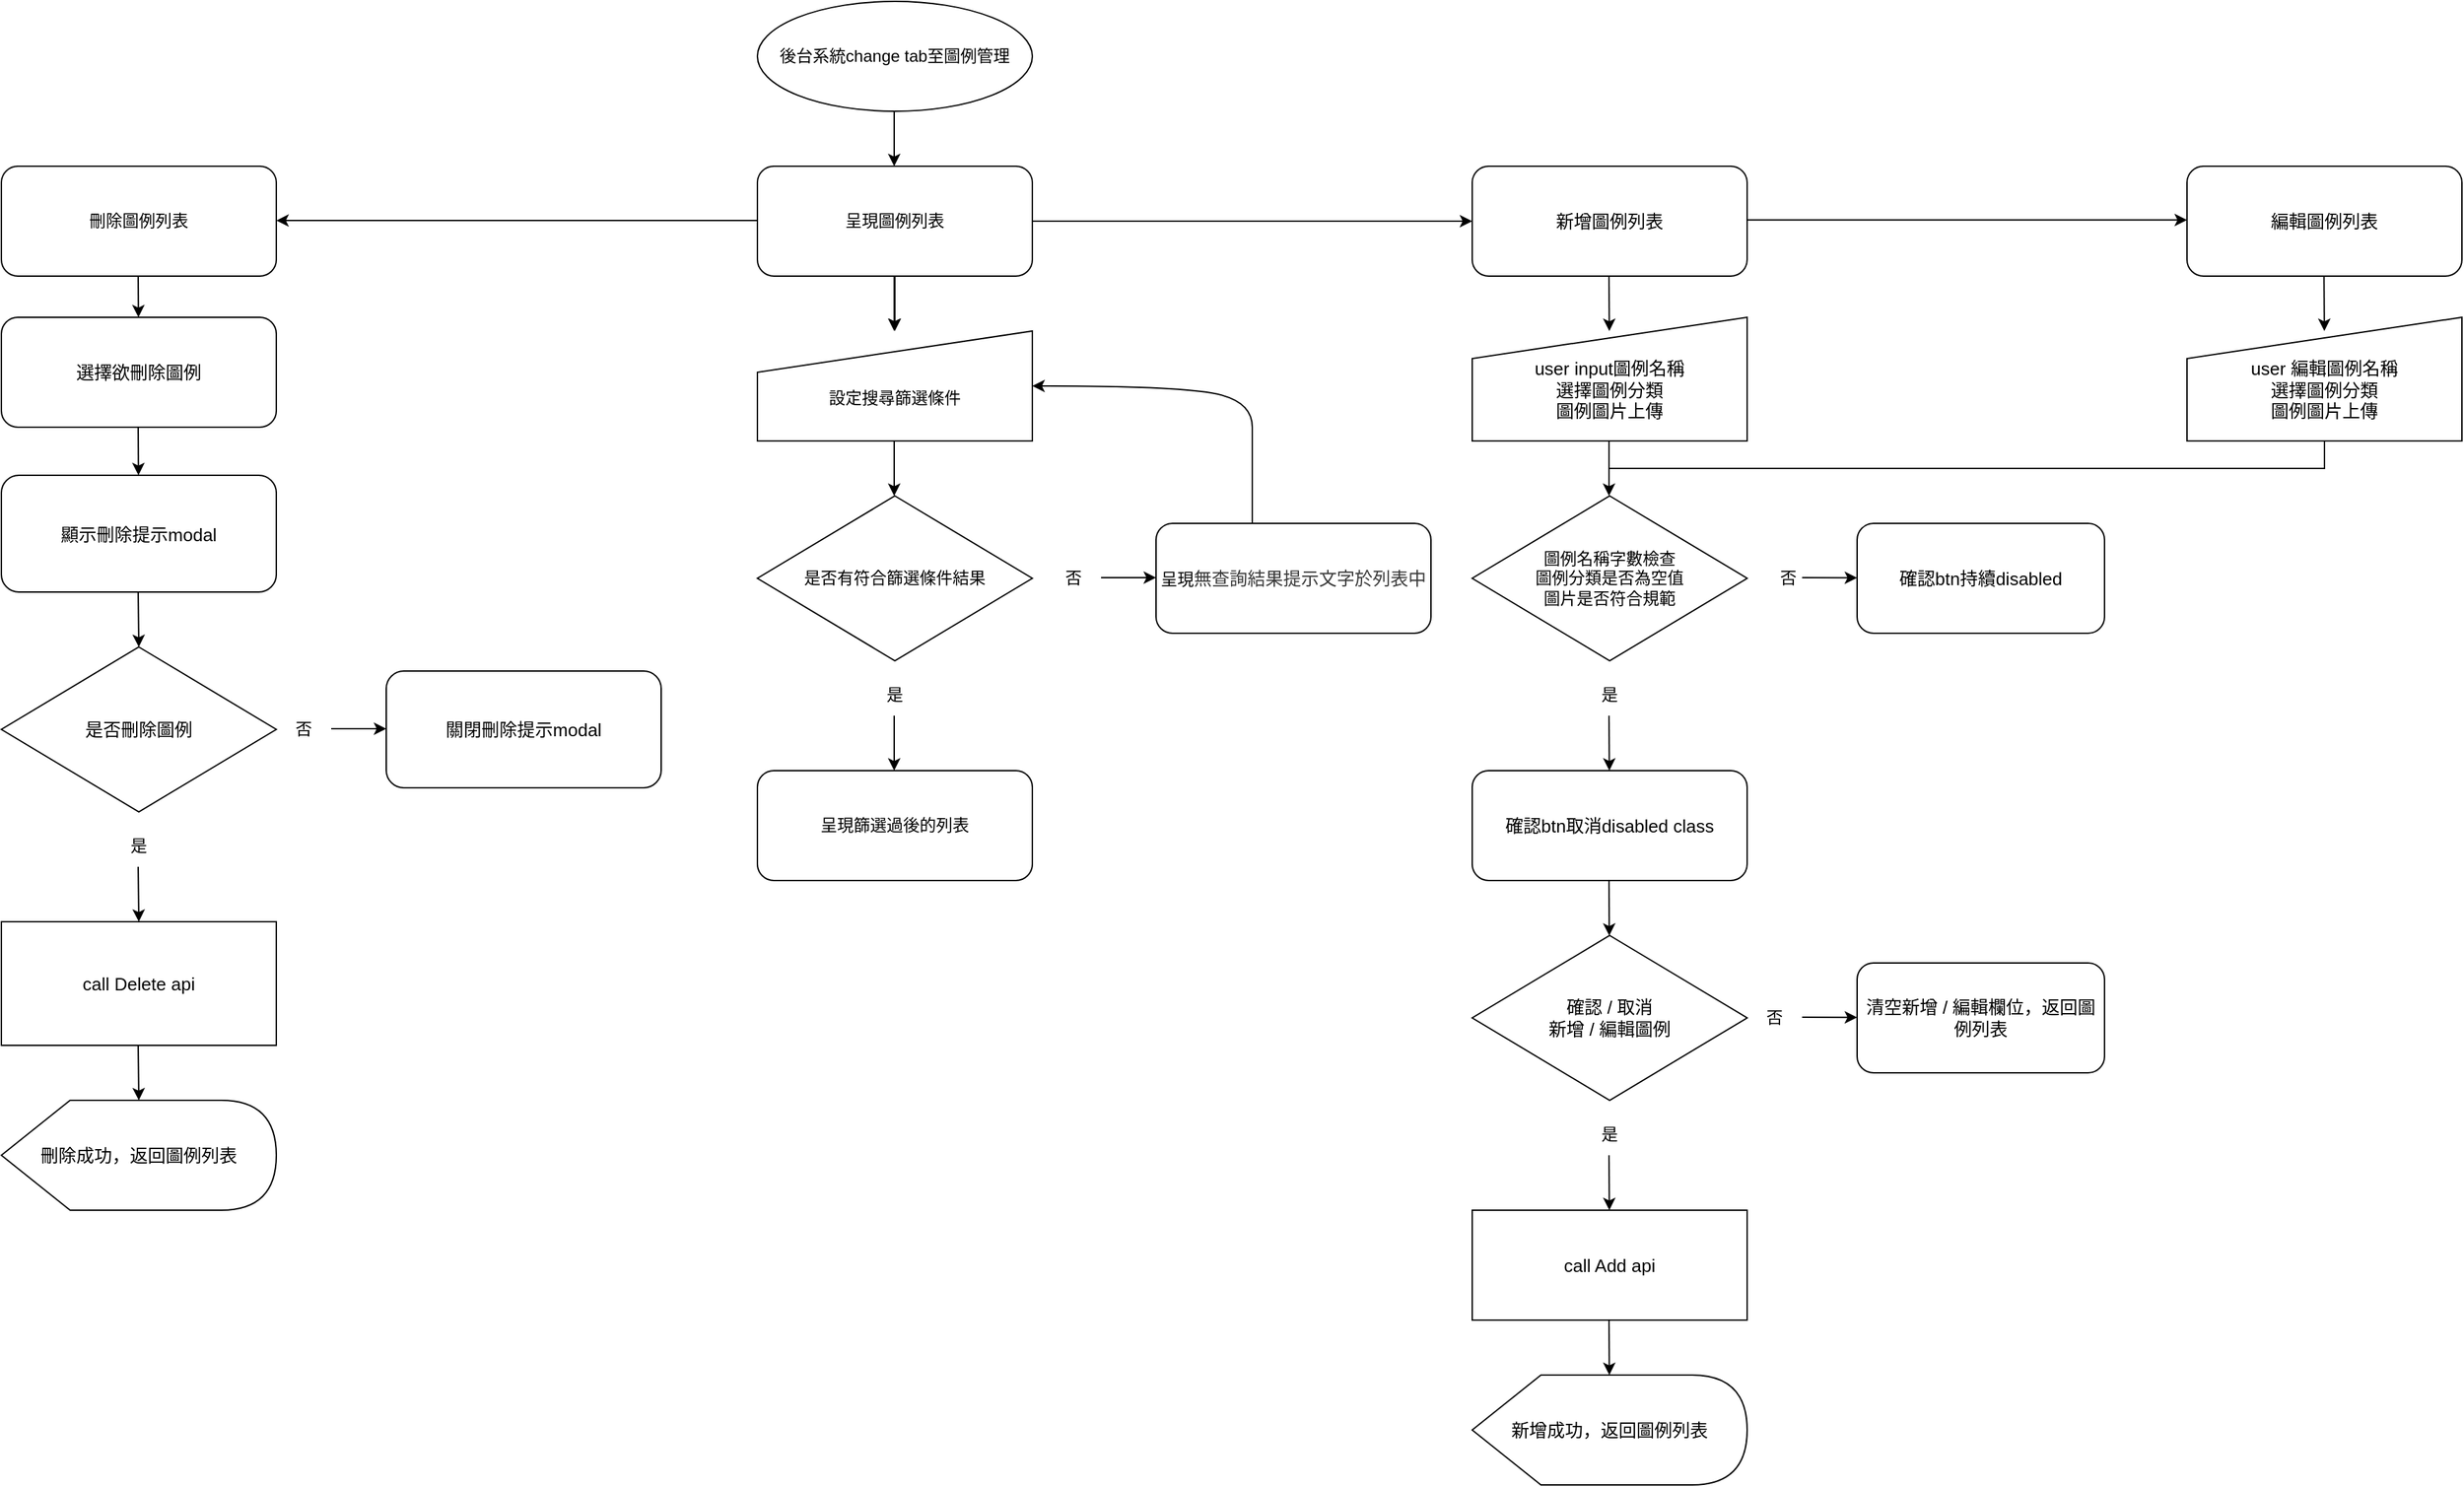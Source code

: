 <mxfile version="20.0.4" type="github"><diagram id="cz0Xehmixgallz9f_qy4" name="Page-1"><mxGraphModel dx="2585" dy="1385" grid="1" gridSize="10" guides="1" tooltips="1" connect="1" arrows="1" fold="1" page="1" pageScale="1" pageWidth="1200" pageHeight="1920" math="0" shadow="0"><root><mxCell id="0"/><mxCell id="1" parent="0"/><mxCell id="Dm-0MZmkFqTeIRGYRwWr-4" value="" style="endArrow=classic;html=1;rounded=0;" edge="1" parent="1"><mxGeometry width="50" height="50" relative="1" as="geometry"><mxPoint x="649.5" y="210" as="sourcePoint"/><mxPoint x="649.5" y="250" as="targetPoint"/></mxGeometry></mxCell><mxCell id="Dm-0MZmkFqTeIRGYRwWr-5" value="後台系統change tab至圖例管理" style="ellipse;whiteSpace=wrap;html=1;" vertex="1" parent="1"><mxGeometry x="550" y="130" width="200" height="80" as="geometry"/></mxCell><mxCell id="Dm-0MZmkFqTeIRGYRwWr-21" value="" style="edgeStyle=orthogonalEdgeStyle;rounded=0;orthogonalLoop=1;jettySize=auto;html=1;fontSize=13;" edge="1" parent="1" source="Dm-0MZmkFqTeIRGYRwWr-6"><mxGeometry relative="1" as="geometry"><mxPoint x="650" y="370" as="targetPoint"/></mxGeometry></mxCell><mxCell id="Dm-0MZmkFqTeIRGYRwWr-6" value="呈現圖例列表" style="rounded=1;whiteSpace=wrap;html=1;" vertex="1" parent="1"><mxGeometry x="550" y="250" width="200" height="80" as="geometry"/></mxCell><mxCell id="Dm-0MZmkFqTeIRGYRwWr-7" value="" style="endArrow=classic;html=1;rounded=0;" edge="1" parent="1"><mxGeometry width="50" height="50" relative="1" as="geometry"><mxPoint x="649.5" y="330" as="sourcePoint"/><mxPoint x="649.5" y="370" as="targetPoint"/></mxGeometry></mxCell><mxCell id="Dm-0MZmkFqTeIRGYRwWr-8" value="是否有符合篩選條件結果" style="rhombus;whiteSpace=wrap;html=1;" vertex="1" parent="1"><mxGeometry x="550" y="490" width="200" height="120" as="geometry"/></mxCell><mxCell id="Dm-0MZmkFqTeIRGYRwWr-10" value="" style="endArrow=classic;html=1;rounded=0;" edge="1" parent="1"><mxGeometry width="50" height="50" relative="1" as="geometry"><mxPoint x="649.5" y="450" as="sourcePoint"/><mxPoint x="649.5" y="490" as="targetPoint"/></mxGeometry></mxCell><mxCell id="Dm-0MZmkFqTeIRGYRwWr-12" value="是" style="text;html=1;strokeColor=none;fillColor=none;align=center;verticalAlign=middle;whiteSpace=wrap;rounded=0;" vertex="1" parent="1"><mxGeometry x="620" y="620" width="60" height="30" as="geometry"/></mxCell><mxCell id="Dm-0MZmkFqTeIRGYRwWr-13" value="否" style="text;html=1;strokeColor=none;fillColor=none;align=center;verticalAlign=middle;whiteSpace=wrap;rounded=0;" vertex="1" parent="1"><mxGeometry x="750" y="535" width="60" height="30" as="geometry"/></mxCell><mxCell id="Dm-0MZmkFqTeIRGYRwWr-14" value="" style="endArrow=classic;html=1;rounded=0;" edge="1" parent="1"><mxGeometry width="50" height="50" relative="1" as="geometry"><mxPoint x="649.5" y="650" as="sourcePoint"/><mxPoint x="649.5" y="690" as="targetPoint"/></mxGeometry></mxCell><mxCell id="Dm-0MZmkFqTeIRGYRwWr-15" value="呈現篩選過後的列表" style="rounded=1;whiteSpace=wrap;html=1;" vertex="1" parent="1"><mxGeometry x="550" y="690" width="200" height="80" as="geometry"/></mxCell><mxCell id="Dm-0MZmkFqTeIRGYRwWr-16" value="" style="endArrow=classic;html=1;rounded=0;" edge="1" parent="1"><mxGeometry width="50" height="50" relative="1" as="geometry"><mxPoint x="800" y="549.5" as="sourcePoint"/><mxPoint x="840" y="549.5" as="targetPoint"/></mxGeometry></mxCell><mxCell id="Dm-0MZmkFqTeIRGYRwWr-17" value="呈現&lt;span style=&quot;color: rgb(56, 56, 56); font-family: 特定字修正, 微軟正黑體, &amp;quot;Microsoft JhengHei&amp;quot;; background-color: rgb(255, 255, 255);&quot;&gt;&lt;font style=&quot;font-size: 13px;&quot;&gt;無查詢結果提示文字於列表中&lt;/font&gt;&lt;/span&gt;" style="rounded=1;whiteSpace=wrap;html=1;" vertex="1" parent="1"><mxGeometry x="840" y="510" width="200" height="80" as="geometry"/></mxCell><mxCell id="Dm-0MZmkFqTeIRGYRwWr-18" value="" style="curved=1;endArrow=classic;html=1;rounded=0;fontSize=13;entryX=1;entryY=0.5;entryDx=0;entryDy=0;" edge="1" parent="1"><mxGeometry width="50" height="50" relative="1" as="geometry"><mxPoint x="910" y="510" as="sourcePoint"/><mxPoint x="750" y="410" as="targetPoint"/><Array as="points"><mxPoint x="910" y="480"/><mxPoint x="910" y="460"/><mxPoint x="910" y="420"/><mxPoint x="850" y="410"/></Array></mxGeometry></mxCell><mxCell id="Dm-0MZmkFqTeIRGYRwWr-19" value="" style="endArrow=classic;html=1;rounded=0;fontSize=13;" edge="1" parent="1"><mxGeometry width="50" height="50" relative="1" as="geometry"><mxPoint x="750" y="290" as="sourcePoint"/><mxPoint x="1070" y="290" as="targetPoint"/></mxGeometry></mxCell><mxCell id="Dm-0MZmkFqTeIRGYRwWr-20" value="新增圖例列表" style="rounded=1;whiteSpace=wrap;html=1;fontSize=13;" vertex="1" parent="1"><mxGeometry x="1070" y="250" width="200" height="80" as="geometry"/></mxCell><mxCell id="Dm-0MZmkFqTeIRGYRwWr-22" value="" style="endArrow=classic;html=1;rounded=0;" edge="1" parent="1"><mxGeometry width="50" height="50" relative="1" as="geometry"><mxPoint x="1169.5" y="330" as="sourcePoint"/><mxPoint x="1169.75" y="370" as="targetPoint"/></mxGeometry></mxCell><mxCell id="Dm-0MZmkFqTeIRGYRwWr-249" value="" style="endArrow=classic;html=1;rounded=0;" edge="1" parent="1"><mxGeometry width="50" height="50" relative="1" as="geometry"><mxPoint x="1169.52" y="450" as="sourcePoint"/><mxPoint x="1169.52" y="490" as="targetPoint"/></mxGeometry></mxCell><mxCell id="Dm-0MZmkFqTeIRGYRwWr-250" value="圖例名稱字數檢查&lt;br&gt;圖例分類是否為空值&lt;br&gt;圖片是否符合規範" style="rhombus;whiteSpace=wrap;html=1;" vertex="1" parent="1"><mxGeometry x="1070" y="490" width="200" height="120" as="geometry"/></mxCell><mxCell id="Dm-0MZmkFqTeIRGYRwWr-251" value="是" style="text;html=1;strokeColor=none;fillColor=none;align=center;verticalAlign=middle;whiteSpace=wrap;rounded=0;" vertex="1" parent="1"><mxGeometry x="1140" y="620" width="60" height="30" as="geometry"/></mxCell><mxCell id="Dm-0MZmkFqTeIRGYRwWr-252" value="" style="endArrow=classic;html=1;rounded=0;" edge="1" parent="1" target="Dm-0MZmkFqTeIRGYRwWr-253"><mxGeometry width="50" height="50" relative="1" as="geometry"><mxPoint x="1169.52" y="650" as="sourcePoint"/><mxPoint x="1169.52" y="690" as="targetPoint"/></mxGeometry></mxCell><mxCell id="Dm-0MZmkFqTeIRGYRwWr-253" value="確認btn取消disabled class" style="rounded=1;whiteSpace=wrap;html=1;fontSize=13;" vertex="1" parent="1"><mxGeometry x="1070" y="690" width="200" height="80" as="geometry"/></mxCell><mxCell id="Dm-0MZmkFqTeIRGYRwWr-254" value="否" style="text;html=1;strokeColor=none;fillColor=none;align=center;verticalAlign=middle;whiteSpace=wrap;rounded=0;" vertex="1" parent="1"><mxGeometry x="1270" y="535" width="60" height="30" as="geometry"/></mxCell><mxCell id="Dm-0MZmkFqTeIRGYRwWr-256" value="" style="endArrow=classic;html=1;rounded=0;" edge="1" parent="1" target="Dm-0MZmkFqTeIRGYRwWr-257"><mxGeometry width="50" height="50" relative="1" as="geometry"><mxPoint x="1310" y="549.52" as="sourcePoint"/><mxPoint x="1350" y="549.52" as="targetPoint"/></mxGeometry></mxCell><mxCell id="Dm-0MZmkFqTeIRGYRwWr-257" value="確認btn持續disabled" style="rounded=1;whiteSpace=wrap;html=1;fontSize=13;" vertex="1" parent="1"><mxGeometry x="1350" y="510" width="180" height="80" as="geometry"/></mxCell><mxCell id="Dm-0MZmkFqTeIRGYRwWr-258" value="" style="endArrow=classic;html=1;rounded=0;" edge="1" parent="1" target="Dm-0MZmkFqTeIRGYRwWr-259"><mxGeometry width="50" height="50" relative="1" as="geometry"><mxPoint x="1169.52" y="770" as="sourcePoint"/><mxPoint x="1169.76" y="810" as="targetPoint"/></mxGeometry></mxCell><mxCell id="Dm-0MZmkFqTeIRGYRwWr-259" value="確認 / 取消&lt;br&gt;新增 / 編輯圖例" style="rhombus;whiteSpace=wrap;html=1;fontSize=13;" vertex="1" parent="1"><mxGeometry x="1070" y="810" width="200" height="120" as="geometry"/></mxCell><mxCell id="Dm-0MZmkFqTeIRGYRwWr-260" value="是" style="text;html=1;strokeColor=none;fillColor=none;align=center;verticalAlign=middle;whiteSpace=wrap;rounded=0;" vertex="1" parent="1"><mxGeometry x="1140" y="940" width="60" height="30" as="geometry"/></mxCell><mxCell id="Dm-0MZmkFqTeIRGYRwWr-261" value="" style="endArrow=classic;html=1;rounded=0;" edge="1" parent="1"><mxGeometry width="50" height="50" relative="1" as="geometry"><mxPoint x="1169.52" y="970" as="sourcePoint"/><mxPoint x="1169.76" y="1010" as="targetPoint"/></mxGeometry></mxCell><mxCell id="Dm-0MZmkFqTeIRGYRwWr-262" value="否" style="text;html=1;strokeColor=none;fillColor=none;align=center;verticalAlign=middle;whiteSpace=wrap;rounded=0;" vertex="1" parent="1"><mxGeometry x="1260" y="855" width="60" height="30" as="geometry"/></mxCell><mxCell id="Dm-0MZmkFqTeIRGYRwWr-263" value="" style="endArrow=classic;html=1;rounded=0;" edge="1" parent="1" target="Dm-0MZmkFqTeIRGYRwWr-264"><mxGeometry width="50" height="50" relative="1" as="geometry"><mxPoint x="1310" y="869.52" as="sourcePoint"/><mxPoint x="1350" y="869.52" as="targetPoint"/></mxGeometry></mxCell><mxCell id="Dm-0MZmkFqTeIRGYRwWr-264" value="清空新增 / 編輯欄位，返回圖例列表" style="rounded=1;whiteSpace=wrap;html=1;fontSize=13;" vertex="1" parent="1"><mxGeometry x="1350" y="830" width="180" height="80" as="geometry"/></mxCell><mxCell id="Dm-0MZmkFqTeIRGYRwWr-266" value="call Add api" style="rounded=0;whiteSpace=wrap;html=1;fontSize=13;" vertex="1" parent="1"><mxGeometry x="1070" y="1010" width="200" height="80" as="geometry"/></mxCell><mxCell id="Dm-0MZmkFqTeIRGYRwWr-267" value="" style="endArrow=classic;html=1;rounded=0;" edge="1" parent="1"><mxGeometry width="50" height="50" relative="1" as="geometry"><mxPoint x="1169.52" y="1090" as="sourcePoint"/><mxPoint x="1169.76" y="1130" as="targetPoint"/></mxGeometry></mxCell><mxCell id="Dm-0MZmkFqTeIRGYRwWr-269" value="&lt;br&gt;user input圖例名稱&lt;br&gt;選擇圖例分類&lt;br&gt;圖例圖片上傳" style="shape=manualInput;whiteSpace=wrap;html=1;fontSize=13;" vertex="1" parent="1"><mxGeometry x="1070" y="360" width="200" height="90" as="geometry"/></mxCell><mxCell id="Dm-0MZmkFqTeIRGYRwWr-270" value="&lt;span style=&quot;font-size: 12px;&quot;&gt;&lt;br&gt;設定搜尋篩選條件&lt;/span&gt;" style="shape=manualInput;whiteSpace=wrap;html=1;fontSize=13;" vertex="1" parent="1"><mxGeometry x="550" y="370" width="200" height="80" as="geometry"/></mxCell><mxCell id="Dm-0MZmkFqTeIRGYRwWr-271" value="新增成功，返回圖例列表" style="shape=display;whiteSpace=wrap;html=1;fontSize=13;" vertex="1" parent="1"><mxGeometry x="1070" y="1130" width="200" height="80" as="geometry"/></mxCell><mxCell id="Dm-0MZmkFqTeIRGYRwWr-273" value="" style="endArrow=classic;html=1;rounded=0;fontSize=13;" edge="1" parent="1"><mxGeometry width="50" height="50" relative="1" as="geometry"><mxPoint x="550" y="289.52" as="sourcePoint"/><mxPoint x="200" y="289.52" as="targetPoint"/></mxGeometry></mxCell><mxCell id="Dm-0MZmkFqTeIRGYRwWr-275" value="刪除圖例列表" style="rounded=1;whiteSpace=wrap;html=1;" vertex="1" parent="1"><mxGeometry y="250" width="200" height="80" as="geometry"/></mxCell><mxCell id="Dm-0MZmkFqTeIRGYRwWr-276" value="" style="endArrow=classic;html=1;rounded=0;" edge="1" parent="1" target="Dm-0MZmkFqTeIRGYRwWr-277"><mxGeometry width="50" height="50" relative="1" as="geometry"><mxPoint x="99.52" y="330" as="sourcePoint"/><mxPoint x="99.52" y="370" as="targetPoint"/></mxGeometry></mxCell><mxCell id="Dm-0MZmkFqTeIRGYRwWr-277" value="選擇欲刪除圖例" style="rounded=1;whiteSpace=wrap;html=1;fontSize=13;" vertex="1" parent="1"><mxGeometry y="360" width="200" height="80" as="geometry"/></mxCell><mxCell id="Dm-0MZmkFqTeIRGYRwWr-278" value="" style="endArrow=classic;html=1;rounded=0;" edge="1" parent="1" target="Dm-0MZmkFqTeIRGYRwWr-281"><mxGeometry width="50" height="50" relative="1" as="geometry"><mxPoint x="99.52" y="440" as="sourcePoint"/><mxPoint x="100" y="480" as="targetPoint"/></mxGeometry></mxCell><mxCell id="Dm-0MZmkFqTeIRGYRwWr-280" value="是否刪除圖例" style="rhombus;whiteSpace=wrap;html=1;fontSize=13;" vertex="1" parent="1"><mxGeometry y="600" width="200" height="120" as="geometry"/></mxCell><mxCell id="Dm-0MZmkFqTeIRGYRwWr-281" value="顯示刪除提示modal" style="rounded=1;whiteSpace=wrap;html=1;fontSize=13;" vertex="1" parent="1"><mxGeometry y="475" width="200" height="85" as="geometry"/></mxCell><mxCell id="Dm-0MZmkFqTeIRGYRwWr-282" value="" style="endArrow=classic;html=1;rounded=0;entryX=0.5;entryY=0;entryDx=0;entryDy=0;" edge="1" parent="1" target="Dm-0MZmkFqTeIRGYRwWr-280"><mxGeometry width="50" height="50" relative="1" as="geometry"><mxPoint x="99.52" y="560" as="sourcePoint"/><mxPoint x="99.737" y="595" as="targetPoint"/></mxGeometry></mxCell><mxCell id="Dm-0MZmkFqTeIRGYRwWr-283" value="是" style="text;html=1;strokeColor=none;fillColor=none;align=center;verticalAlign=middle;whiteSpace=wrap;rounded=0;" vertex="1" parent="1"><mxGeometry x="70" y="730" width="60" height="30" as="geometry"/></mxCell><mxCell id="Dm-0MZmkFqTeIRGYRwWr-284" value="否" style="text;html=1;strokeColor=none;fillColor=none;align=center;verticalAlign=middle;whiteSpace=wrap;rounded=0;" vertex="1" parent="1"><mxGeometry x="190" y="645" width="60" height="30" as="geometry"/></mxCell><mxCell id="Dm-0MZmkFqTeIRGYRwWr-285" value="" style="endArrow=classic;html=1;rounded=0;" edge="1" parent="1"><mxGeometry width="50" height="50" relative="1" as="geometry"><mxPoint x="240" y="659.52" as="sourcePoint"/><mxPoint x="280" y="659.52" as="targetPoint"/></mxGeometry></mxCell><mxCell id="Dm-0MZmkFqTeIRGYRwWr-286" value="關閉刪除提示modal" style="rounded=1;whiteSpace=wrap;html=1;fontSize=13;" vertex="1" parent="1"><mxGeometry x="280" y="617.5" width="200" height="85" as="geometry"/></mxCell><mxCell id="Dm-0MZmkFqTeIRGYRwWr-287" value="call Delete api" style="rounded=0;whiteSpace=wrap;html=1;fontSize=13;" vertex="1" parent="1"><mxGeometry y="800" width="200" height="90" as="geometry"/></mxCell><mxCell id="Dm-0MZmkFqTeIRGYRwWr-288" value="" style="endArrow=classic;html=1;rounded=0;entryX=0.5;entryY=0;entryDx=0;entryDy=0;" edge="1" parent="1"><mxGeometry width="50" height="50" relative="1" as="geometry"><mxPoint x="99.52" y="760" as="sourcePoint"/><mxPoint x="100" y="800" as="targetPoint"/></mxGeometry></mxCell><mxCell id="Dm-0MZmkFqTeIRGYRwWr-289" value="刪除成功，返回圖例列表" style="shape=display;whiteSpace=wrap;html=1;fontSize=13;" vertex="1" parent="1"><mxGeometry y="930" width="200" height="80" as="geometry"/></mxCell><mxCell id="Dm-0MZmkFqTeIRGYRwWr-290" value="" style="endArrow=classic;html=1;rounded=0;entryX=0.5;entryY=0;entryDx=0;entryDy=0;" edge="1" parent="1"><mxGeometry width="50" height="50" relative="1" as="geometry"><mxPoint x="99.52" y="890" as="sourcePoint"/><mxPoint x="100" y="930" as="targetPoint"/></mxGeometry></mxCell><mxCell id="Dm-0MZmkFqTeIRGYRwWr-292" value="" style="endArrow=classic;html=1;rounded=0;fontSize=13;" edge="1" parent="1"><mxGeometry width="50" height="50" relative="1" as="geometry"><mxPoint x="1270" y="289.17" as="sourcePoint"/><mxPoint x="1590" y="289.17" as="targetPoint"/></mxGeometry></mxCell><mxCell id="Dm-0MZmkFqTeIRGYRwWr-293" value="編輯圖例列表" style="rounded=1;whiteSpace=wrap;html=1;fontSize=13;" vertex="1" parent="1"><mxGeometry x="1590" y="250" width="200" height="80" as="geometry"/></mxCell><mxCell id="Dm-0MZmkFqTeIRGYRwWr-294" value="" style="endArrow=classic;html=1;rounded=0;" edge="1" parent="1"><mxGeometry width="50" height="50" relative="1" as="geometry"><mxPoint x="1689.67" y="330" as="sourcePoint"/><mxPoint x="1689.92" y="370" as="targetPoint"/></mxGeometry></mxCell><mxCell id="Dm-0MZmkFqTeIRGYRwWr-295" value="&lt;br&gt;user 編輯圖例名稱&lt;br&gt;選擇圖例分類&lt;br&gt;圖例圖片上傳" style="shape=manualInput;whiteSpace=wrap;html=1;fontSize=13;" vertex="1" parent="1"><mxGeometry x="1590" y="360" width="200" height="90" as="geometry"/></mxCell><mxCell id="Dm-0MZmkFqTeIRGYRwWr-299" value="" style="shape=partialRectangle;whiteSpace=wrap;html=1;bottom=0;right=0;fillColor=none;fontSize=13;rotation=-180;" vertex="1" parent="1"><mxGeometry x="1170" y="450" width="520" height="20" as="geometry"/></mxCell></root></mxGraphModel></diagram></mxfile>